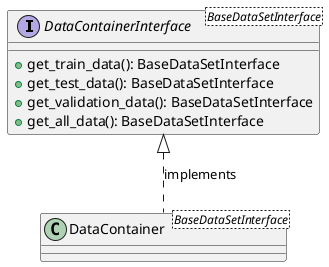 @startuml
interface DataContainerInterface <BaseDataSetInterface> {
  +get_train_data(): BaseDataSetInterface
  +get_test_data(): BaseDataSetInterface
  +get_validation_data(): BaseDataSetInterface
  +get_all_data(): BaseDataSetInterface
}

class DataContainer <BaseDataSetInterface> {
}
DataContainerInterface <|.. DataContainer : implements

@enduml
